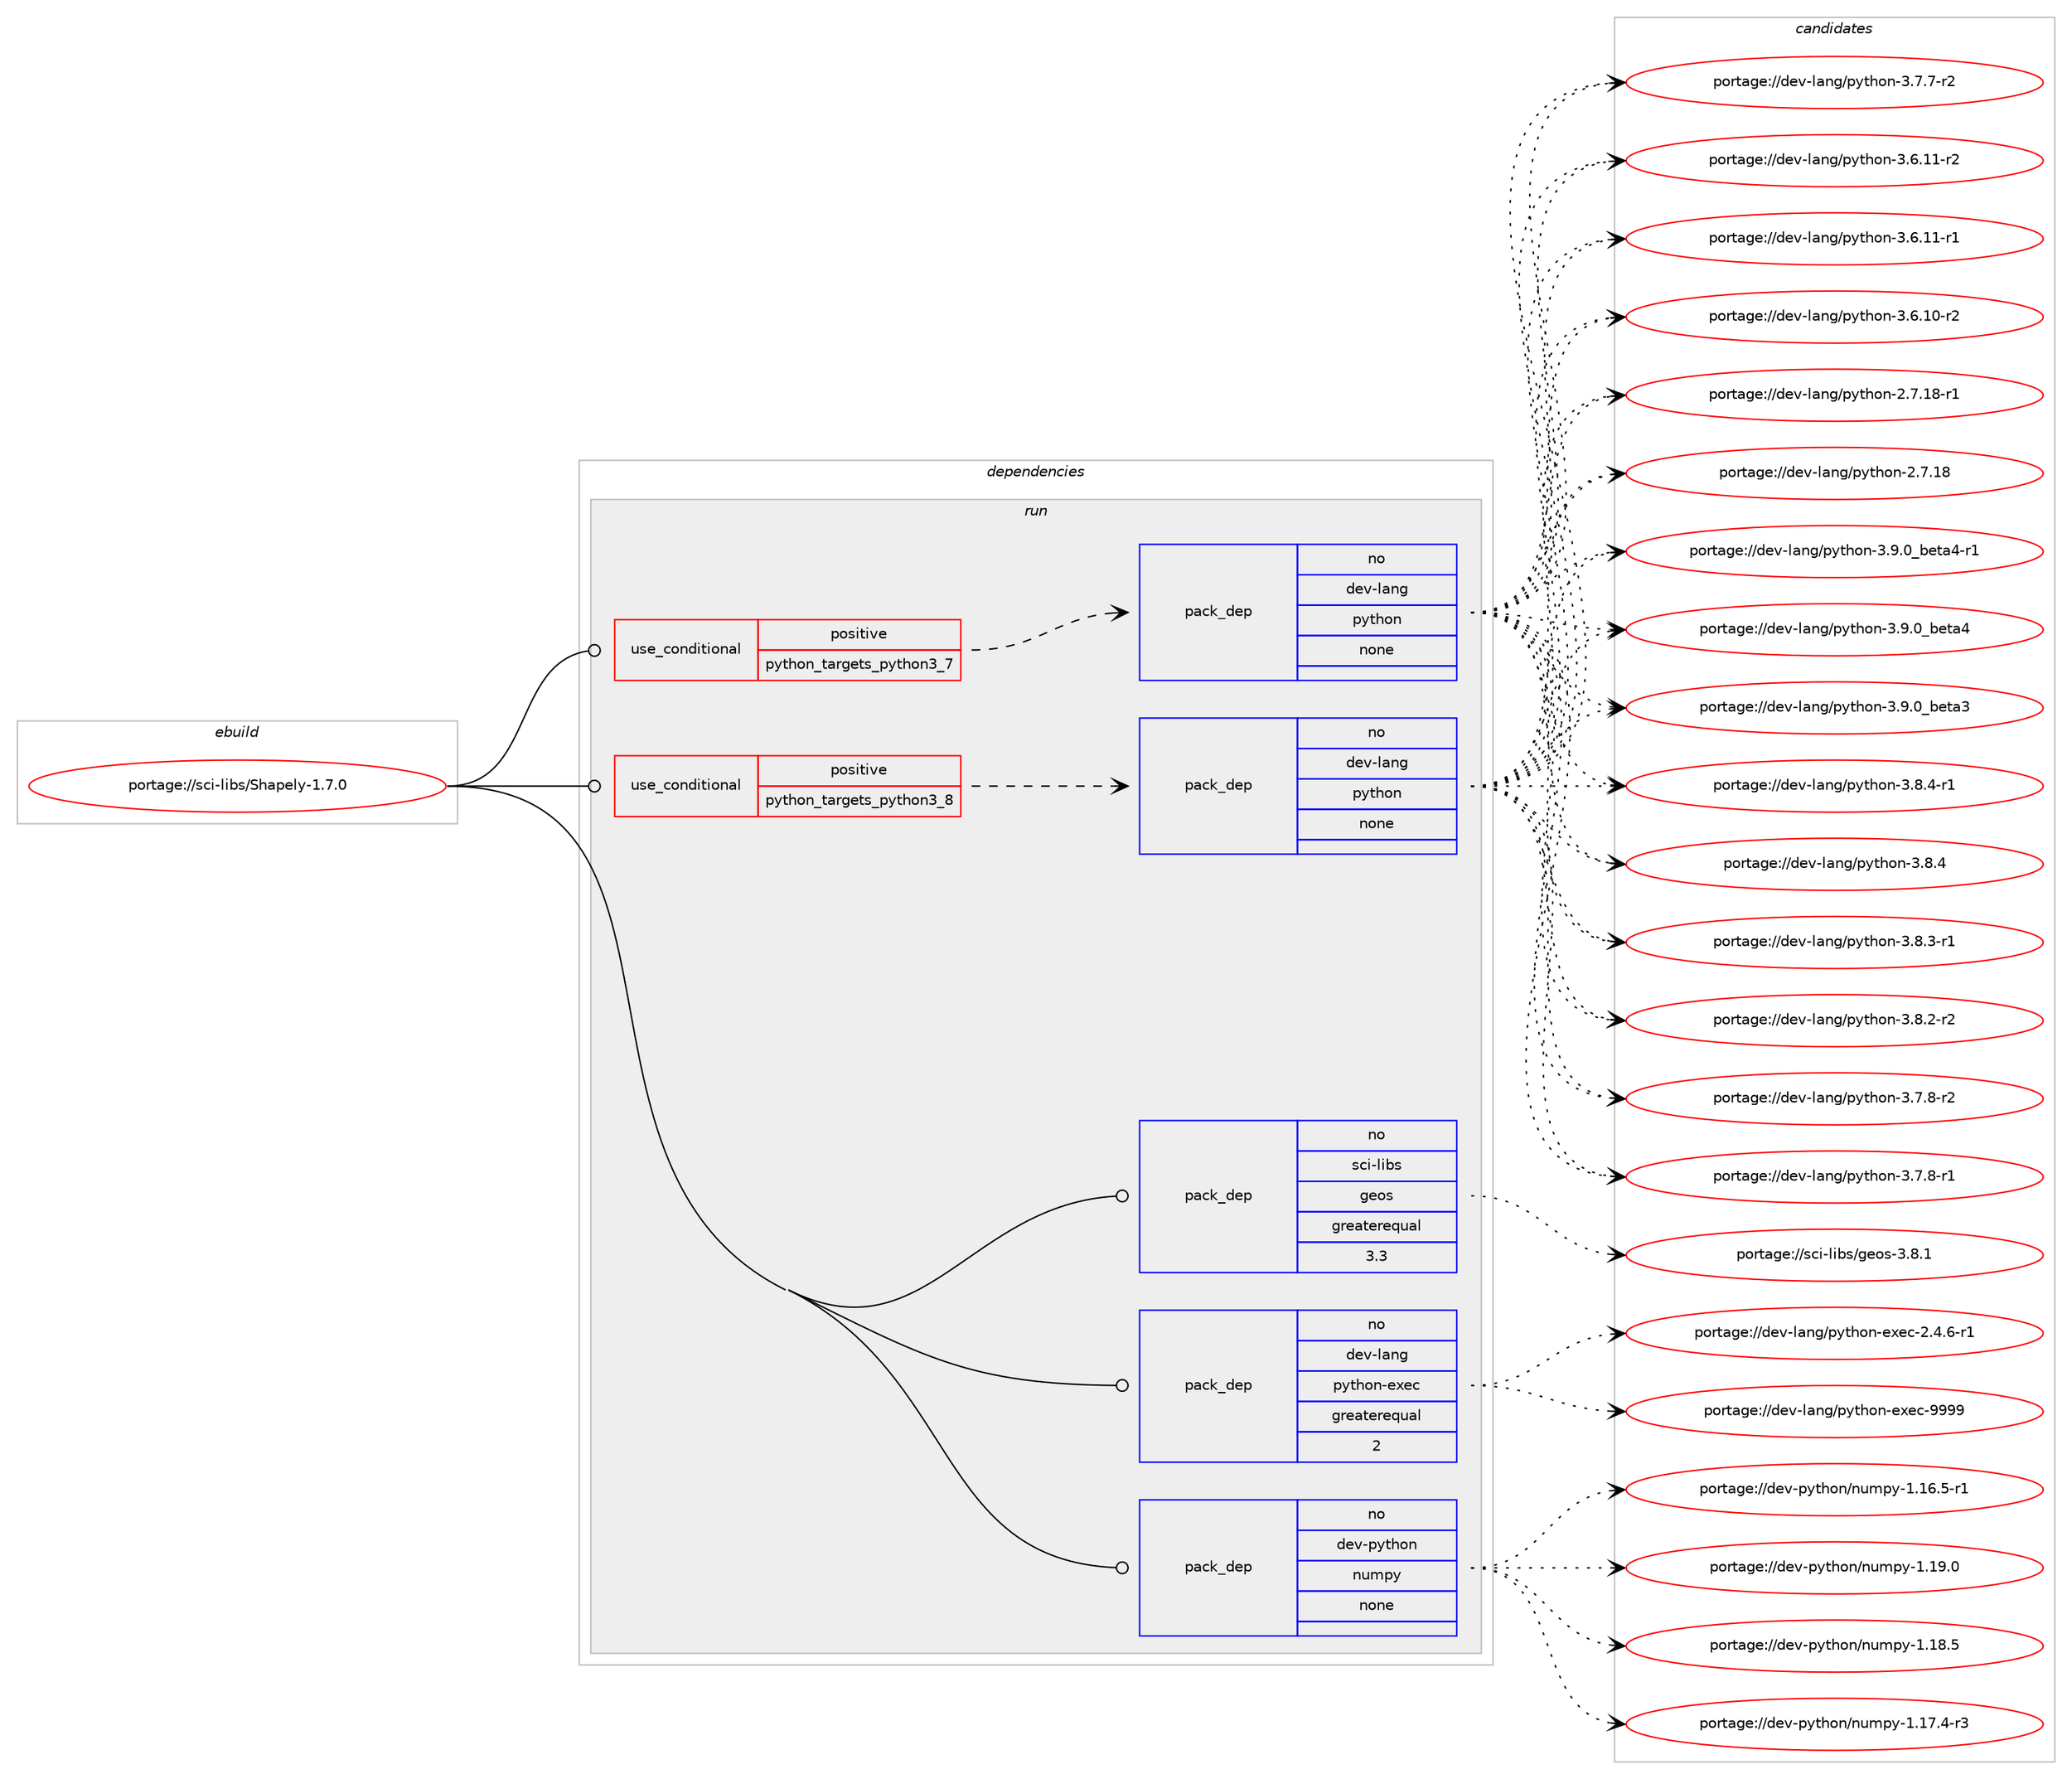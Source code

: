 digraph prolog {

# *************
# Graph options
# *************

newrank=true;
concentrate=true;
compound=true;
graph [rankdir=LR,fontname=Helvetica,fontsize=10,ranksep=1.5];#, ranksep=2.5, nodesep=0.2];
edge  [arrowhead=vee];
node  [fontname=Helvetica,fontsize=10];

# **********
# The ebuild
# **********

subgraph cluster_leftcol {
color=gray;
rank=same;
label=<<i>ebuild</i>>;
id [label="portage://sci-libs/Shapely-1.7.0", color=red, width=4, href="../sci-libs/Shapely-1.7.0.svg"];
}

# ****************
# The dependencies
# ****************

subgraph cluster_midcol {
color=gray;
label=<<i>dependencies</i>>;
subgraph cluster_compile {
fillcolor="#eeeeee";
style=filled;
label=<<i>compile</i>>;
}
subgraph cluster_compileandrun {
fillcolor="#eeeeee";
style=filled;
label=<<i>compile and run</i>>;
}
subgraph cluster_run {
fillcolor="#eeeeee";
style=filled;
label=<<i>run</i>>;
subgraph cond549 {
dependency3658 [label=<<TABLE BORDER="0" CELLBORDER="1" CELLSPACING="0" CELLPADDING="4"><TR><TD ROWSPAN="3" CELLPADDING="10">use_conditional</TD></TR><TR><TD>positive</TD></TR><TR><TD>python_targets_python3_7</TD></TR></TABLE>>, shape=none, color=red];
subgraph pack3046 {
dependency3659 [label=<<TABLE BORDER="0" CELLBORDER="1" CELLSPACING="0" CELLPADDING="4" WIDTH="220"><TR><TD ROWSPAN="6" CELLPADDING="30">pack_dep</TD></TR><TR><TD WIDTH="110">no</TD></TR><TR><TD>dev-lang</TD></TR><TR><TD>python</TD></TR><TR><TD>none</TD></TR><TR><TD></TD></TR></TABLE>>, shape=none, color=blue];
}
dependency3658:e -> dependency3659:w [weight=20,style="dashed",arrowhead="vee"];
}
id:e -> dependency3658:w [weight=20,style="solid",arrowhead="odot"];
subgraph cond550 {
dependency3660 [label=<<TABLE BORDER="0" CELLBORDER="1" CELLSPACING="0" CELLPADDING="4"><TR><TD ROWSPAN="3" CELLPADDING="10">use_conditional</TD></TR><TR><TD>positive</TD></TR><TR><TD>python_targets_python3_8</TD></TR></TABLE>>, shape=none, color=red];
subgraph pack3047 {
dependency3661 [label=<<TABLE BORDER="0" CELLBORDER="1" CELLSPACING="0" CELLPADDING="4" WIDTH="220"><TR><TD ROWSPAN="6" CELLPADDING="30">pack_dep</TD></TR><TR><TD WIDTH="110">no</TD></TR><TR><TD>dev-lang</TD></TR><TR><TD>python</TD></TR><TR><TD>none</TD></TR><TR><TD></TD></TR></TABLE>>, shape=none, color=blue];
}
dependency3660:e -> dependency3661:w [weight=20,style="dashed",arrowhead="vee"];
}
id:e -> dependency3660:w [weight=20,style="solid",arrowhead="odot"];
subgraph pack3048 {
dependency3662 [label=<<TABLE BORDER="0" CELLBORDER="1" CELLSPACING="0" CELLPADDING="4" WIDTH="220"><TR><TD ROWSPAN="6" CELLPADDING="30">pack_dep</TD></TR><TR><TD WIDTH="110">no</TD></TR><TR><TD>dev-lang</TD></TR><TR><TD>python-exec</TD></TR><TR><TD>greaterequal</TD></TR><TR><TD>2</TD></TR></TABLE>>, shape=none, color=blue];
}
id:e -> dependency3662:w [weight=20,style="solid",arrowhead="odot"];
subgraph pack3049 {
dependency3663 [label=<<TABLE BORDER="0" CELLBORDER="1" CELLSPACING="0" CELLPADDING="4" WIDTH="220"><TR><TD ROWSPAN="6" CELLPADDING="30">pack_dep</TD></TR><TR><TD WIDTH="110">no</TD></TR><TR><TD>dev-python</TD></TR><TR><TD>numpy</TD></TR><TR><TD>none</TD></TR><TR><TD></TD></TR></TABLE>>, shape=none, color=blue];
}
id:e -> dependency3663:w [weight=20,style="solid",arrowhead="odot"];
subgraph pack3050 {
dependency3664 [label=<<TABLE BORDER="0" CELLBORDER="1" CELLSPACING="0" CELLPADDING="4" WIDTH="220"><TR><TD ROWSPAN="6" CELLPADDING="30">pack_dep</TD></TR><TR><TD WIDTH="110">no</TD></TR><TR><TD>sci-libs</TD></TR><TR><TD>geos</TD></TR><TR><TD>greaterequal</TD></TR><TR><TD>3.3</TD></TR></TABLE>>, shape=none, color=blue];
}
id:e -> dependency3664:w [weight=20,style="solid",arrowhead="odot"];
}
}

# **************
# The candidates
# **************

subgraph cluster_choices {
rank=same;
color=gray;
label=<<i>candidates</i>>;

subgraph choice3046 {
color=black;
nodesep=1;
choice100101118451089711010347112121116104111110455146574648959810111697524511449 [label="portage://dev-lang/python-3.9.0_beta4-r1", color=red, width=4,href="../dev-lang/python-3.9.0_beta4-r1.svg"];
choice10010111845108971101034711212111610411111045514657464895981011169752 [label="portage://dev-lang/python-3.9.0_beta4", color=red, width=4,href="../dev-lang/python-3.9.0_beta4.svg"];
choice10010111845108971101034711212111610411111045514657464895981011169751 [label="portage://dev-lang/python-3.9.0_beta3", color=red, width=4,href="../dev-lang/python-3.9.0_beta3.svg"];
choice1001011184510897110103471121211161041111104551465646524511449 [label="portage://dev-lang/python-3.8.4-r1", color=red, width=4,href="../dev-lang/python-3.8.4-r1.svg"];
choice100101118451089711010347112121116104111110455146564652 [label="portage://dev-lang/python-3.8.4", color=red, width=4,href="../dev-lang/python-3.8.4.svg"];
choice1001011184510897110103471121211161041111104551465646514511449 [label="portage://dev-lang/python-3.8.3-r1", color=red, width=4,href="../dev-lang/python-3.8.3-r1.svg"];
choice1001011184510897110103471121211161041111104551465646504511450 [label="portage://dev-lang/python-3.8.2-r2", color=red, width=4,href="../dev-lang/python-3.8.2-r2.svg"];
choice1001011184510897110103471121211161041111104551465546564511450 [label="portage://dev-lang/python-3.7.8-r2", color=red, width=4,href="../dev-lang/python-3.7.8-r2.svg"];
choice1001011184510897110103471121211161041111104551465546564511449 [label="portage://dev-lang/python-3.7.8-r1", color=red, width=4,href="../dev-lang/python-3.7.8-r1.svg"];
choice1001011184510897110103471121211161041111104551465546554511450 [label="portage://dev-lang/python-3.7.7-r2", color=red, width=4,href="../dev-lang/python-3.7.7-r2.svg"];
choice100101118451089711010347112121116104111110455146544649494511450 [label="portage://dev-lang/python-3.6.11-r2", color=red, width=4,href="../dev-lang/python-3.6.11-r2.svg"];
choice100101118451089711010347112121116104111110455146544649494511449 [label="portage://dev-lang/python-3.6.11-r1", color=red, width=4,href="../dev-lang/python-3.6.11-r1.svg"];
choice100101118451089711010347112121116104111110455146544649484511450 [label="portage://dev-lang/python-3.6.10-r2", color=red, width=4,href="../dev-lang/python-3.6.10-r2.svg"];
choice100101118451089711010347112121116104111110455046554649564511449 [label="portage://dev-lang/python-2.7.18-r1", color=red, width=4,href="../dev-lang/python-2.7.18-r1.svg"];
choice10010111845108971101034711212111610411111045504655464956 [label="portage://dev-lang/python-2.7.18", color=red, width=4,href="../dev-lang/python-2.7.18.svg"];
dependency3659:e -> choice100101118451089711010347112121116104111110455146574648959810111697524511449:w [style=dotted,weight="100"];
dependency3659:e -> choice10010111845108971101034711212111610411111045514657464895981011169752:w [style=dotted,weight="100"];
dependency3659:e -> choice10010111845108971101034711212111610411111045514657464895981011169751:w [style=dotted,weight="100"];
dependency3659:e -> choice1001011184510897110103471121211161041111104551465646524511449:w [style=dotted,weight="100"];
dependency3659:e -> choice100101118451089711010347112121116104111110455146564652:w [style=dotted,weight="100"];
dependency3659:e -> choice1001011184510897110103471121211161041111104551465646514511449:w [style=dotted,weight="100"];
dependency3659:e -> choice1001011184510897110103471121211161041111104551465646504511450:w [style=dotted,weight="100"];
dependency3659:e -> choice1001011184510897110103471121211161041111104551465546564511450:w [style=dotted,weight="100"];
dependency3659:e -> choice1001011184510897110103471121211161041111104551465546564511449:w [style=dotted,weight="100"];
dependency3659:e -> choice1001011184510897110103471121211161041111104551465546554511450:w [style=dotted,weight="100"];
dependency3659:e -> choice100101118451089711010347112121116104111110455146544649494511450:w [style=dotted,weight="100"];
dependency3659:e -> choice100101118451089711010347112121116104111110455146544649494511449:w [style=dotted,weight="100"];
dependency3659:e -> choice100101118451089711010347112121116104111110455146544649484511450:w [style=dotted,weight="100"];
dependency3659:e -> choice100101118451089711010347112121116104111110455046554649564511449:w [style=dotted,weight="100"];
dependency3659:e -> choice10010111845108971101034711212111610411111045504655464956:w [style=dotted,weight="100"];
}
subgraph choice3047 {
color=black;
nodesep=1;
choice100101118451089711010347112121116104111110455146574648959810111697524511449 [label="portage://dev-lang/python-3.9.0_beta4-r1", color=red, width=4,href="../dev-lang/python-3.9.0_beta4-r1.svg"];
choice10010111845108971101034711212111610411111045514657464895981011169752 [label="portage://dev-lang/python-3.9.0_beta4", color=red, width=4,href="../dev-lang/python-3.9.0_beta4.svg"];
choice10010111845108971101034711212111610411111045514657464895981011169751 [label="portage://dev-lang/python-3.9.0_beta3", color=red, width=4,href="../dev-lang/python-3.9.0_beta3.svg"];
choice1001011184510897110103471121211161041111104551465646524511449 [label="portage://dev-lang/python-3.8.4-r1", color=red, width=4,href="../dev-lang/python-3.8.4-r1.svg"];
choice100101118451089711010347112121116104111110455146564652 [label="portage://dev-lang/python-3.8.4", color=red, width=4,href="../dev-lang/python-3.8.4.svg"];
choice1001011184510897110103471121211161041111104551465646514511449 [label="portage://dev-lang/python-3.8.3-r1", color=red, width=4,href="../dev-lang/python-3.8.3-r1.svg"];
choice1001011184510897110103471121211161041111104551465646504511450 [label="portage://dev-lang/python-3.8.2-r2", color=red, width=4,href="../dev-lang/python-3.8.2-r2.svg"];
choice1001011184510897110103471121211161041111104551465546564511450 [label="portage://dev-lang/python-3.7.8-r2", color=red, width=4,href="../dev-lang/python-3.7.8-r2.svg"];
choice1001011184510897110103471121211161041111104551465546564511449 [label="portage://dev-lang/python-3.7.8-r1", color=red, width=4,href="../dev-lang/python-3.7.8-r1.svg"];
choice1001011184510897110103471121211161041111104551465546554511450 [label="portage://dev-lang/python-3.7.7-r2", color=red, width=4,href="../dev-lang/python-3.7.7-r2.svg"];
choice100101118451089711010347112121116104111110455146544649494511450 [label="portage://dev-lang/python-3.6.11-r2", color=red, width=4,href="../dev-lang/python-3.6.11-r2.svg"];
choice100101118451089711010347112121116104111110455146544649494511449 [label="portage://dev-lang/python-3.6.11-r1", color=red, width=4,href="../dev-lang/python-3.6.11-r1.svg"];
choice100101118451089711010347112121116104111110455146544649484511450 [label="portage://dev-lang/python-3.6.10-r2", color=red, width=4,href="../dev-lang/python-3.6.10-r2.svg"];
choice100101118451089711010347112121116104111110455046554649564511449 [label="portage://dev-lang/python-2.7.18-r1", color=red, width=4,href="../dev-lang/python-2.7.18-r1.svg"];
choice10010111845108971101034711212111610411111045504655464956 [label="portage://dev-lang/python-2.7.18", color=red, width=4,href="../dev-lang/python-2.7.18.svg"];
dependency3661:e -> choice100101118451089711010347112121116104111110455146574648959810111697524511449:w [style=dotted,weight="100"];
dependency3661:e -> choice10010111845108971101034711212111610411111045514657464895981011169752:w [style=dotted,weight="100"];
dependency3661:e -> choice10010111845108971101034711212111610411111045514657464895981011169751:w [style=dotted,weight="100"];
dependency3661:e -> choice1001011184510897110103471121211161041111104551465646524511449:w [style=dotted,weight="100"];
dependency3661:e -> choice100101118451089711010347112121116104111110455146564652:w [style=dotted,weight="100"];
dependency3661:e -> choice1001011184510897110103471121211161041111104551465646514511449:w [style=dotted,weight="100"];
dependency3661:e -> choice1001011184510897110103471121211161041111104551465646504511450:w [style=dotted,weight="100"];
dependency3661:e -> choice1001011184510897110103471121211161041111104551465546564511450:w [style=dotted,weight="100"];
dependency3661:e -> choice1001011184510897110103471121211161041111104551465546564511449:w [style=dotted,weight="100"];
dependency3661:e -> choice1001011184510897110103471121211161041111104551465546554511450:w [style=dotted,weight="100"];
dependency3661:e -> choice100101118451089711010347112121116104111110455146544649494511450:w [style=dotted,weight="100"];
dependency3661:e -> choice100101118451089711010347112121116104111110455146544649494511449:w [style=dotted,weight="100"];
dependency3661:e -> choice100101118451089711010347112121116104111110455146544649484511450:w [style=dotted,weight="100"];
dependency3661:e -> choice100101118451089711010347112121116104111110455046554649564511449:w [style=dotted,weight="100"];
dependency3661:e -> choice10010111845108971101034711212111610411111045504655464956:w [style=dotted,weight="100"];
}
subgraph choice3048 {
color=black;
nodesep=1;
choice10010111845108971101034711212111610411111045101120101994557575757 [label="portage://dev-lang/python-exec-9999", color=red, width=4,href="../dev-lang/python-exec-9999.svg"];
choice10010111845108971101034711212111610411111045101120101994550465246544511449 [label="portage://dev-lang/python-exec-2.4.6-r1", color=red, width=4,href="../dev-lang/python-exec-2.4.6-r1.svg"];
dependency3662:e -> choice10010111845108971101034711212111610411111045101120101994557575757:w [style=dotted,weight="100"];
dependency3662:e -> choice10010111845108971101034711212111610411111045101120101994550465246544511449:w [style=dotted,weight="100"];
}
subgraph choice3049 {
color=black;
nodesep=1;
choice100101118451121211161041111104711011710911212145494649574648 [label="portage://dev-python/numpy-1.19.0", color=red, width=4,href="../dev-python/numpy-1.19.0.svg"];
choice100101118451121211161041111104711011710911212145494649564653 [label="portage://dev-python/numpy-1.18.5", color=red, width=4,href="../dev-python/numpy-1.18.5.svg"];
choice1001011184511212111610411111047110117109112121454946495546524511451 [label="portage://dev-python/numpy-1.17.4-r3", color=red, width=4,href="../dev-python/numpy-1.17.4-r3.svg"];
choice1001011184511212111610411111047110117109112121454946495446534511449 [label="portage://dev-python/numpy-1.16.5-r1", color=red, width=4,href="../dev-python/numpy-1.16.5-r1.svg"];
dependency3663:e -> choice100101118451121211161041111104711011710911212145494649574648:w [style=dotted,weight="100"];
dependency3663:e -> choice100101118451121211161041111104711011710911212145494649564653:w [style=dotted,weight="100"];
dependency3663:e -> choice1001011184511212111610411111047110117109112121454946495546524511451:w [style=dotted,weight="100"];
dependency3663:e -> choice1001011184511212111610411111047110117109112121454946495446534511449:w [style=dotted,weight="100"];
}
subgraph choice3050 {
color=black;
nodesep=1;
choice11599105451081059811547103101111115455146564649 [label="portage://sci-libs/geos-3.8.1", color=red, width=4,href="../sci-libs/geos-3.8.1.svg"];
dependency3664:e -> choice11599105451081059811547103101111115455146564649:w [style=dotted,weight="100"];
}
}

}
